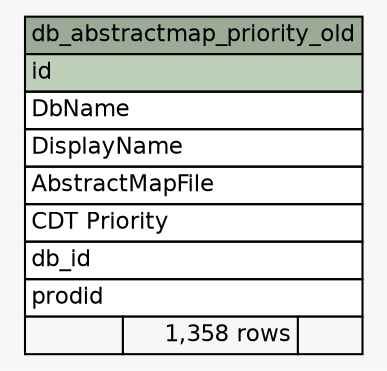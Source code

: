 // dot 2.2.1 on Windows 10 10.0
// SchemaSpy rev 590
digraph "db_abstractmap_priority_old" {
  graph [
    rankdir="RL"
    bgcolor="#f7f7f7"
    nodesep="0.18"
    ranksep="0.46"
    fontname="Helvetica"
    fontsize="11"
  ];
  node [
    fontname="Helvetica"
    fontsize="11"
    shape="plaintext"
  ];
  edge [
    arrowsize="0.8"
  ];
  "db_abstractmap_priority_old" [
    label=<
    <TABLE BORDER="0" CELLBORDER="1" CELLSPACING="0" BGCOLOR="#ffffff">
      <TR><TD COLSPAN="3" BGCOLOR="#9bab96" ALIGN="CENTER">db_abstractmap_priority_old</TD></TR>
      <TR><TD PORT="id" COLSPAN="3" BGCOLOR="#bed1b8" ALIGN="LEFT">id</TD></TR>
      <TR><TD PORT="DbName" COLSPAN="3" ALIGN="LEFT">DbName</TD></TR>
      <TR><TD PORT="DisplayName" COLSPAN="3" ALIGN="LEFT">DisplayName</TD></TR>
      <TR><TD PORT="AbstractMapFile" COLSPAN="3" ALIGN="LEFT">AbstractMapFile</TD></TR>
      <TR><TD PORT="CDT Priority" COLSPAN="3" ALIGN="LEFT">CDT Priority</TD></TR>
      <TR><TD PORT="db_id" COLSPAN="3" ALIGN="LEFT">db_id</TD></TR>
      <TR><TD PORT="prodid" COLSPAN="3" ALIGN="LEFT">prodid</TD></TR>
      <TR><TD ALIGN="LEFT" BGCOLOR="#f7f7f7">  </TD><TD ALIGN="RIGHT" BGCOLOR="#f7f7f7">1,358 rows</TD><TD ALIGN="RIGHT" BGCOLOR="#f7f7f7">  </TD></TR>
    </TABLE>>
    URL="tables/db_abstractmap_priority_old.html"
    tooltip="db_abstractmap_priority_old"
  ];
}
